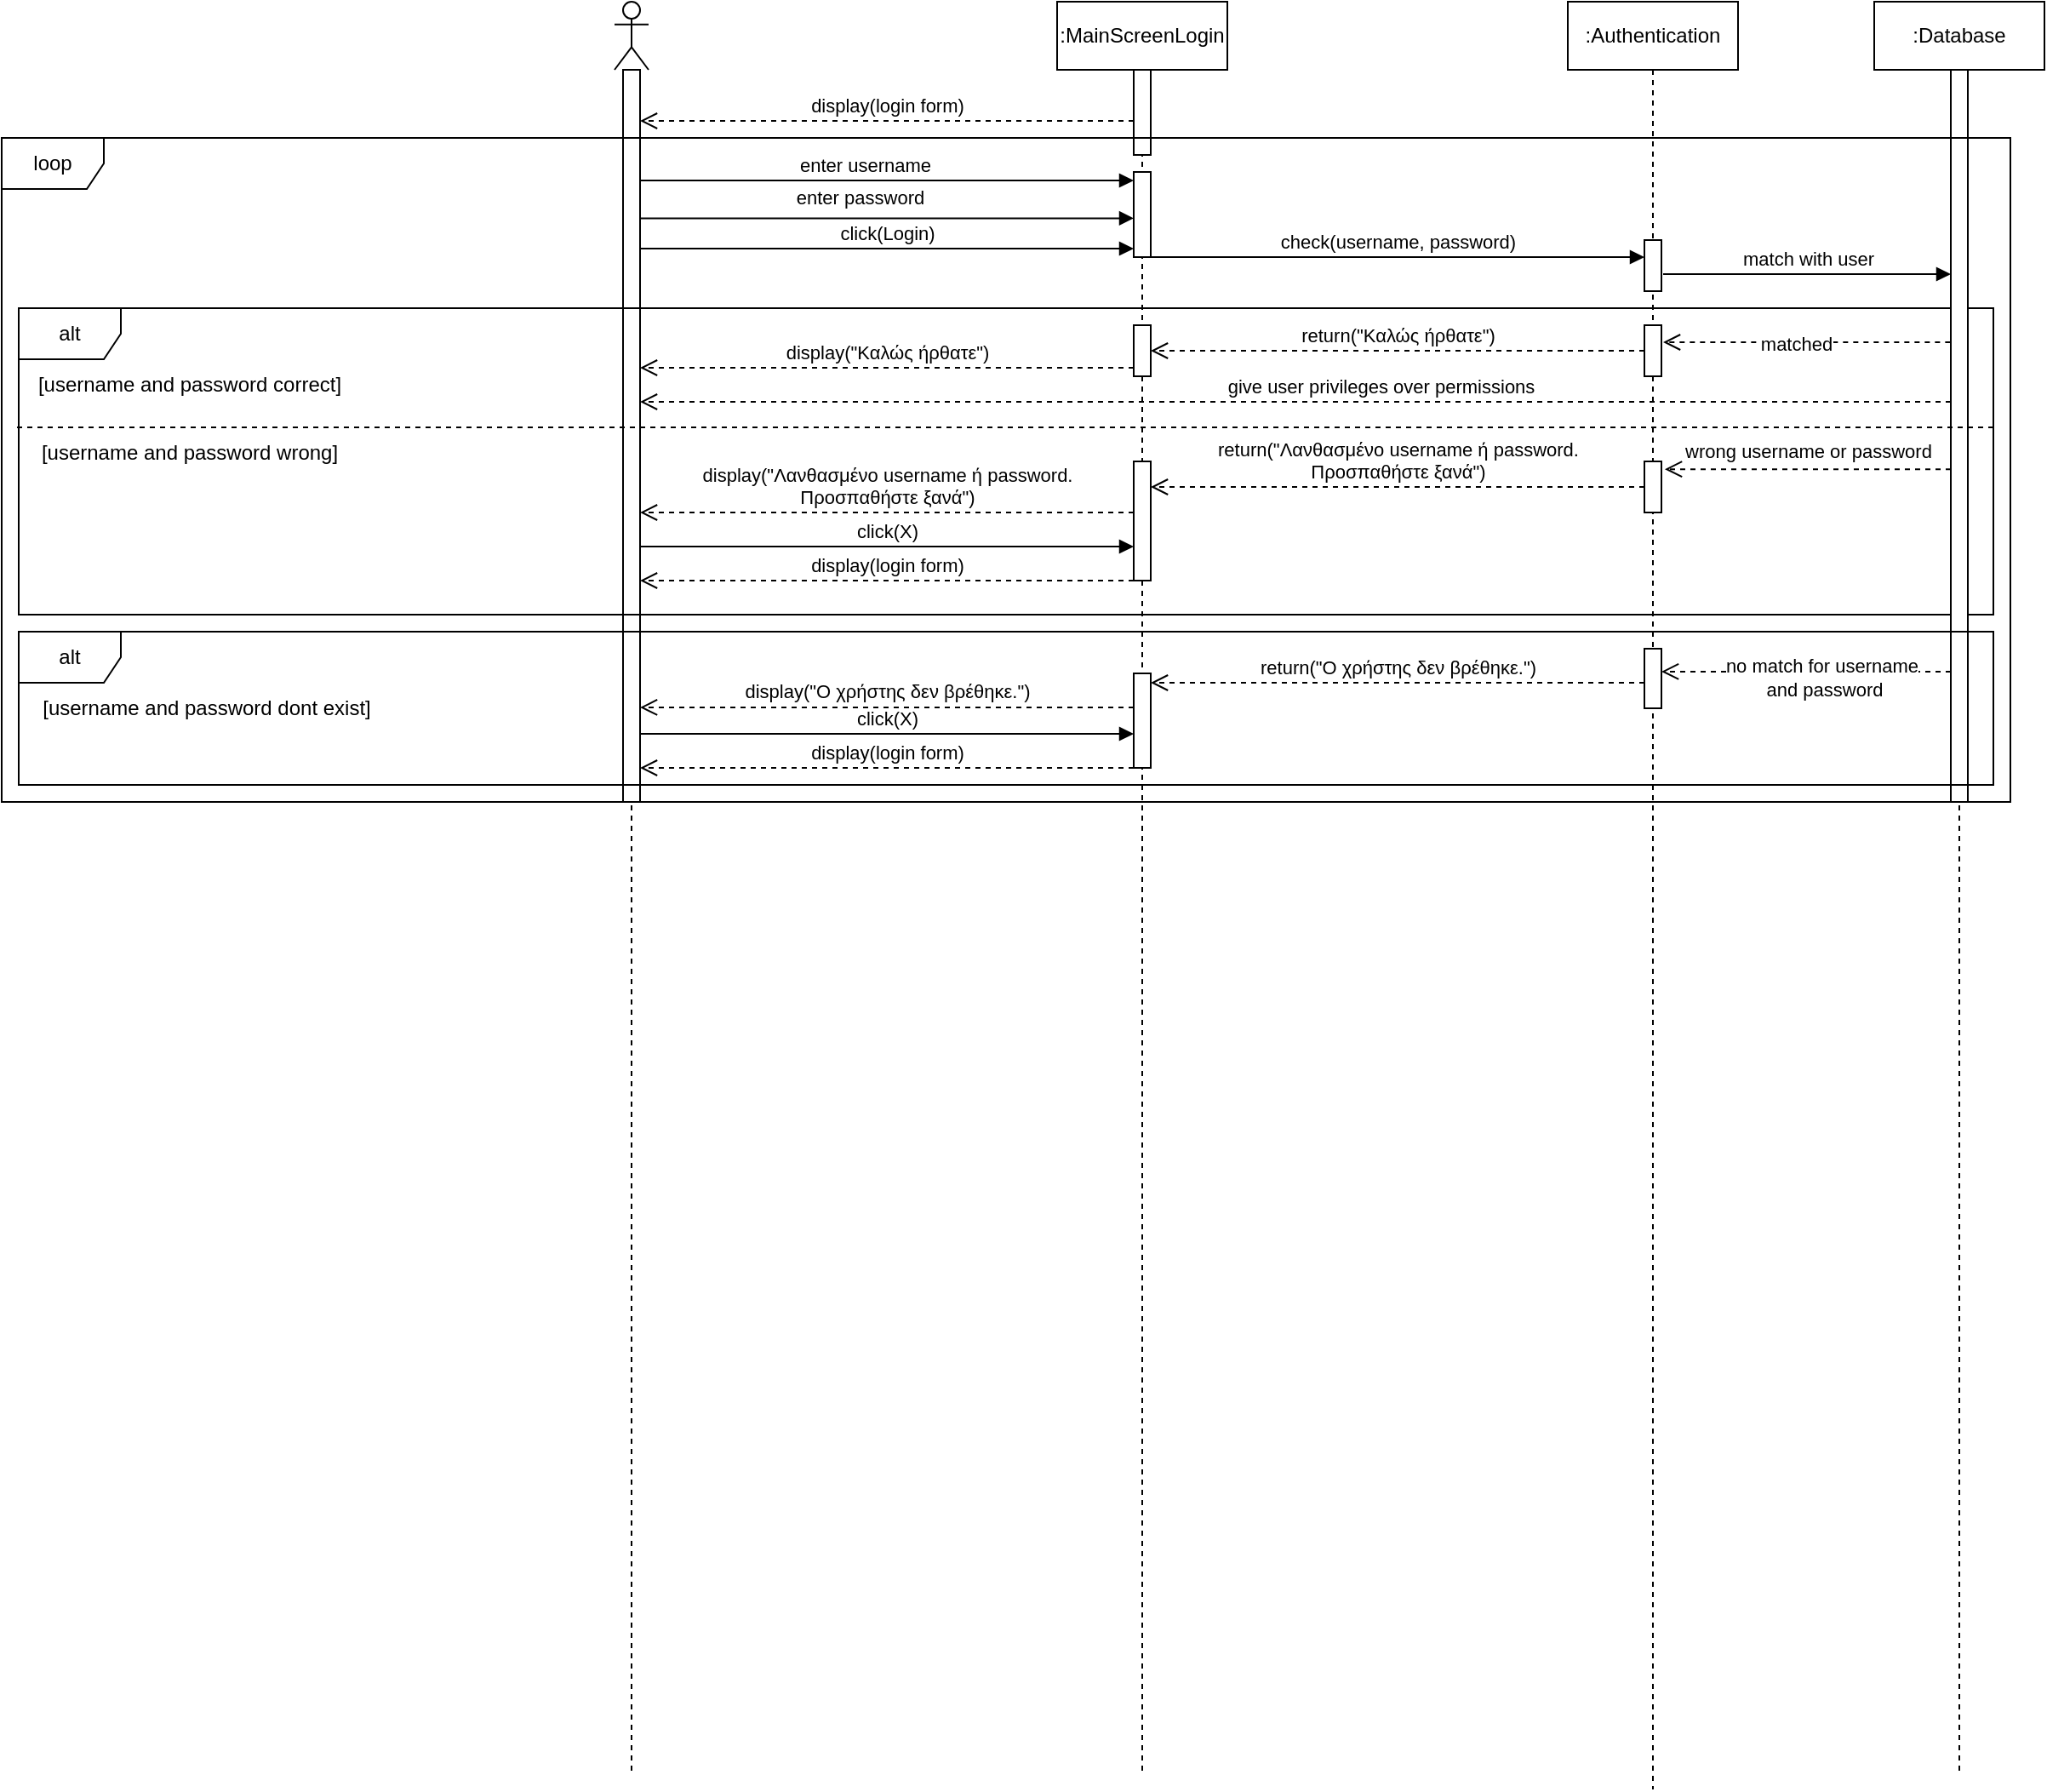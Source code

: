 <mxfile version="27.0.5">
  <diagram name="Σελίδα-1" id="OPwTdlBnQl_b4zdNLcP2">
    <mxGraphModel dx="1206" dy="1695" grid="1" gridSize="10" guides="1" tooltips="1" connect="1" arrows="1" fold="1" page="1" pageScale="1" pageWidth="827" pageHeight="1169" math="0" shadow="0" adaptiveColors="none">
      <root>
        <mxCell id="0" />
        <mxCell id="1" parent="0" />
        <mxCell id="mAhz6uwd19VNTwSY--s2-2" value="" style="shape=umlLifeline;perimeter=lifelinePerimeter;whiteSpace=wrap;html=1;container=1;dropTarget=0;collapsible=0;recursiveResize=0;outlineConnect=0;portConstraint=eastwest;newEdgeStyle={&quot;curved&quot;:0,&quot;rounded&quot;:0};participant=umlActor;" parent="1" vertex="1">
          <mxGeometry x="540" y="190" width="20" height="1040" as="geometry" />
        </mxCell>
        <mxCell id="mAhz6uwd19VNTwSY--s2-3" value="" style="html=1;points=[[0,0,0,0,5],[0,1,0,0,-5],[1,0,0,0,5],[1,1,0,0,-5]];perimeter=orthogonalPerimeter;outlineConnect=0;targetShapes=umlLifeline;portConstraint=eastwest;newEdgeStyle={&quot;curved&quot;:0,&quot;rounded&quot;:0};" parent="mAhz6uwd19VNTwSY--s2-2" vertex="1">
          <mxGeometry x="5" y="40" width="10" height="430" as="geometry" />
        </mxCell>
        <mxCell id="mAhz6uwd19VNTwSY--s2-6" value=":MainScreenLogin" style="shape=umlLifeline;perimeter=lifelinePerimeter;whiteSpace=wrap;html=1;container=1;dropTarget=0;collapsible=0;recursiveResize=0;outlineConnect=0;portConstraint=eastwest;newEdgeStyle={&quot;curved&quot;:0,&quot;rounded&quot;:0};" parent="1" vertex="1">
          <mxGeometry x="800" y="190" width="100" height="1040" as="geometry" />
        </mxCell>
        <mxCell id="mAhz6uwd19VNTwSY--s2-7" value="" style="html=1;points=[[0,0,0,0,5],[0,1,0,0,-5],[1,0,0,0,5],[1,1,0,0,-5]];perimeter=orthogonalPerimeter;outlineConnect=0;targetShapes=umlLifeline;portConstraint=eastwest;newEdgeStyle={&quot;curved&quot;:0,&quot;rounded&quot;:0};" parent="mAhz6uwd19VNTwSY--s2-6" vertex="1">
          <mxGeometry x="45" y="40" width="10" height="50" as="geometry" />
        </mxCell>
        <mxCell id="mAhz6uwd19VNTwSY--s2-8" value="" style="html=1;points=[[0,0,0,0,5],[0,1,0,0,-5],[1,0,0,0,5],[1,1,0,0,-5]];perimeter=orthogonalPerimeter;outlineConnect=0;targetShapes=umlLifeline;portConstraint=eastwest;newEdgeStyle={&quot;curved&quot;:0,&quot;rounded&quot;:0};" parent="mAhz6uwd19VNTwSY--s2-6" vertex="1">
          <mxGeometry x="45" y="100" width="10" height="50" as="geometry" />
        </mxCell>
        <mxCell id="mAhz6uwd19VNTwSY--s2-75" value="" style="html=1;points=[[0,0,0,0,5],[0,1,0,0,-5],[1,0,0,0,5],[1,1,0,0,-5]];perimeter=orthogonalPerimeter;outlineConnect=0;targetShapes=umlLifeline;portConstraint=eastwest;newEdgeStyle={&quot;curved&quot;:0,&quot;rounded&quot;:0};" parent="mAhz6uwd19VNTwSY--s2-6" vertex="1">
          <mxGeometry x="45" y="190" width="10" height="30" as="geometry" />
        </mxCell>
        <mxCell id="mAhz6uwd19VNTwSY--s2-10" value=":Database" style="shape=umlLifeline;perimeter=lifelinePerimeter;whiteSpace=wrap;html=1;container=1;dropTarget=0;collapsible=0;recursiveResize=0;outlineConnect=0;portConstraint=eastwest;newEdgeStyle={&quot;curved&quot;:0,&quot;rounded&quot;:0};" parent="1" vertex="1">
          <mxGeometry x="1280" y="190" width="100" height="1040" as="geometry" />
        </mxCell>
        <mxCell id="mAhz6uwd19VNTwSY--s2-18" value="alt" style="shape=umlFrame;whiteSpace=wrap;html=1;pointerEvents=0;" parent="mAhz6uwd19VNTwSY--s2-10" vertex="1">
          <mxGeometry x="-1090" y="180" width="1160" height="180" as="geometry" />
        </mxCell>
        <mxCell id="mAhz6uwd19VNTwSY--s2-78" value="" style="html=1;points=[[0,0,0,0,5],[0,1,0,0,-5],[1,0,0,0,5],[1,1,0,0,-5]];perimeter=orthogonalPerimeter;outlineConnect=0;targetShapes=umlLifeline;portConstraint=eastwest;newEdgeStyle={&quot;curved&quot;:0,&quot;rounded&quot;:0};" parent="mAhz6uwd19VNTwSY--s2-10" vertex="1">
          <mxGeometry x="45" y="40" width="10" height="430" as="geometry" />
        </mxCell>
        <mxCell id="mAhz6uwd19VNTwSY--s2-13" value="enter username" style="html=1;verticalAlign=bottom;endArrow=block;curved=0;rounded=0;entryX=0;entryY=0;entryDx=0;entryDy=5;entryPerimeter=0;" parent="1" source="mAhz6uwd19VNTwSY--s2-3" target="mAhz6uwd19VNTwSY--s2-8" edge="1">
          <mxGeometry x="-0.091" width="80" relative="1" as="geometry">
            <mxPoint x="560" y="290.0" as="sourcePoint" />
            <mxPoint x="778.81" y="290.0" as="targetPoint" />
            <mxPoint as="offset" />
          </mxGeometry>
        </mxCell>
        <mxCell id="mAhz6uwd19VNTwSY--s2-15" value="enter password" style="html=1;verticalAlign=bottom;endArrow=block;curved=0;rounded=0;entryX=0;entryY=0.544;entryDx=0;entryDy=0;entryPerimeter=0;" parent="1" source="mAhz6uwd19VNTwSY--s2-3" target="mAhz6uwd19VNTwSY--s2-8" edge="1">
          <mxGeometry x="-0.113" y="3" width="80" relative="1" as="geometry">
            <mxPoint x="560" y="320" as="sourcePoint" />
            <mxPoint x="850" y="316" as="targetPoint" />
            <mxPoint as="offset" />
          </mxGeometry>
        </mxCell>
        <mxCell id="mAhz6uwd19VNTwSY--s2-16" value="match with user" style="html=1;verticalAlign=bottom;endArrow=block;curved=0;rounded=0;" parent="1" edge="1">
          <mxGeometry width="80" relative="1" as="geometry">
            <mxPoint x="1156" y="350" as="sourcePoint" />
            <mxPoint x="1325" y="350" as="targetPoint" />
          </mxGeometry>
        </mxCell>
        <mxCell id="mAhz6uwd19VNTwSY--s2-21" value="loop" style="shape=umlFrame;whiteSpace=wrap;html=1;pointerEvents=0;" parent="1" vertex="1">
          <mxGeometry x="180" y="270" width="1180" height="390" as="geometry" />
        </mxCell>
        <mxCell id="mAhz6uwd19VNTwSY--s2-24" value="click(Login)" style="html=1;verticalAlign=bottom;endArrow=block;curved=0;rounded=0;entryX=0;entryY=1;entryDx=0;entryDy=-5;entryPerimeter=0;" parent="1" source="mAhz6uwd19VNTwSY--s2-3" target="mAhz6uwd19VNTwSY--s2-8" edge="1">
          <mxGeometry width="80" relative="1" as="geometry">
            <mxPoint x="556" y="340.0" as="sourcePoint" />
            <mxPoint x="840" y="340" as="targetPoint" />
          </mxGeometry>
        </mxCell>
        <mxCell id="mAhz6uwd19VNTwSY--s2-31" value=":Authentication" style="shape=umlLifeline;perimeter=lifelinePerimeter;whiteSpace=wrap;html=1;container=1;dropTarget=0;collapsible=0;recursiveResize=0;outlineConnect=0;portConstraint=eastwest;newEdgeStyle={&quot;curved&quot;:0,&quot;rounded&quot;:0};" parent="1" vertex="1">
          <mxGeometry x="1100" y="190" width="100" height="1050" as="geometry" />
        </mxCell>
        <mxCell id="mAhz6uwd19VNTwSY--s2-62" value="" style="html=1;points=[[0,0,0,0,5],[0,1,0,0,-5],[1,0,0,0,5],[1,1,0,0,-5]];perimeter=orthogonalPerimeter;outlineConnect=0;targetShapes=umlLifeline;portConstraint=eastwest;newEdgeStyle={&quot;curved&quot;:0,&quot;rounded&quot;:0};" parent="mAhz6uwd19VNTwSY--s2-31" vertex="1">
          <mxGeometry x="45" y="380" width="10" height="35" as="geometry" />
        </mxCell>
        <mxCell id="mAhz6uwd19VNTwSY--s2-39" value="" style="html=1;points=[[0,0,0,0,5],[0,1,0,0,-5],[1,0,0,0,5],[1,1,0,0,-5]];perimeter=orthogonalPerimeter;outlineConnect=0;targetShapes=umlLifeline;portConstraint=eastwest;newEdgeStyle={&quot;curved&quot;:0,&quot;rounded&quot;:0};" parent="mAhz6uwd19VNTwSY--s2-31" vertex="1">
          <mxGeometry x="45" y="270" width="10" height="30" as="geometry" />
        </mxCell>
        <mxCell id="mAhz6uwd19VNTwSY--s2-76" value="" style="html=1;points=[[0,0,0,0,5],[0,1,0,0,-5],[1,0,0,0,5],[1,1,0,0,-5]];perimeter=orthogonalPerimeter;outlineConnect=0;targetShapes=umlLifeline;portConstraint=eastwest;newEdgeStyle={&quot;curved&quot;:0,&quot;rounded&quot;:0};" parent="mAhz6uwd19VNTwSY--s2-31" vertex="1">
          <mxGeometry x="45" y="140" width="10" height="30" as="geometry" />
        </mxCell>
        <mxCell id="mAhz6uwd19VNTwSY--s2-79" value="" style="html=1;points=[[0,0,0,0,5],[0,1,0,0,-5],[1,0,0,0,5],[1,1,0,0,-5]];perimeter=orthogonalPerimeter;outlineConnect=0;targetShapes=umlLifeline;portConstraint=eastwest;newEdgeStyle={&quot;curved&quot;:0,&quot;rounded&quot;:0};" parent="mAhz6uwd19VNTwSY--s2-31" vertex="1">
          <mxGeometry x="45" y="190" width="10" height="30" as="geometry" />
        </mxCell>
        <mxCell id="mAhz6uwd19VNTwSY--s2-32" value="display(login form)" style="html=1;verticalAlign=bottom;endArrow=open;dashed=1;endSize=8;curved=0;rounded=0;exitX=0;exitY=1;exitDx=0;exitDy=-5;exitPerimeter=0;" parent="1" edge="1">
          <mxGeometry relative="1" as="geometry">
            <mxPoint x="845" y="260" as="sourcePoint" />
            <mxPoint x="555.0" y="260" as="targetPoint" />
          </mxGeometry>
        </mxCell>
        <mxCell id="mAhz6uwd19VNTwSY--s2-33" value="check(username, password)" style="html=1;verticalAlign=bottom;endArrow=block;curved=0;rounded=0;exitX=0.95;exitY=0.598;exitDx=0;exitDy=0;exitPerimeter=0;" parent="1" edge="1">
          <mxGeometry width="80" relative="1" as="geometry">
            <mxPoint x="854.5" y="340.0" as="sourcePoint" />
            <mxPoint x="1145" y="340.0" as="targetPoint" />
          </mxGeometry>
        </mxCell>
        <mxCell id="mAhz6uwd19VNTwSY--s2-49" value="matched" style="html=1;verticalAlign=bottom;endArrow=open;dashed=1;endSize=8;curved=0;rounded=0;exitX=-0.133;exitY=0.339;exitDx=0;exitDy=0;exitPerimeter=0;" parent="1" edge="1">
          <mxGeometry x="0.073" y="10" relative="1" as="geometry">
            <mxPoint x="1324.67" y="390.0" as="sourcePoint" />
            <mxPoint x="1156" y="390.0" as="targetPoint" />
            <mxPoint as="offset" />
          </mxGeometry>
        </mxCell>
        <mxCell id="mAhz6uwd19VNTwSY--s2-41" value="return(&quot;Καλώς ήρθατε&quot;)" style="html=1;verticalAlign=bottom;endArrow=open;dashed=1;endSize=8;curved=0;rounded=0;exitX=0;exitY=1;exitDx=0;exitDy=-5;exitPerimeter=0;" parent="1" target="mAhz6uwd19VNTwSY--s2-75" edge="1">
          <mxGeometry relative="1" as="geometry">
            <mxPoint x="1145" y="395" as="sourcePoint" />
            <mxPoint x="855" y="425" as="targetPoint" />
          </mxGeometry>
        </mxCell>
        <mxCell id="mAhz6uwd19VNTwSY--s2-17" value="display(&quot;Καλώς ήρθατε&quot;)" style="html=1;verticalAlign=bottom;endArrow=open;dashed=1;endSize=8;curved=0;rounded=0;exitX=0;exitY=1;exitDx=0;exitDy=-5;exitPerimeter=0;" parent="1" source="mAhz6uwd19VNTwSY--s2-75" target="mAhz6uwd19VNTwSY--s2-3" edge="1">
          <mxGeometry relative="1" as="geometry">
            <mxPoint x="845" y="435" as="sourcePoint" />
            <mxPoint x="555" y="435" as="targetPoint" />
            <mxPoint as="offset" />
          </mxGeometry>
        </mxCell>
        <mxCell id="mAhz6uwd19VNTwSY--s2-42" value="give user privileges over permissions" style="html=1;verticalAlign=bottom;endArrow=open;dashed=1;endSize=8;curved=0;rounded=0;exitX=0;exitY=1;exitDx=0;exitDy=-5;exitPerimeter=0;" parent="1" target="mAhz6uwd19VNTwSY--s2-3" edge="1">
          <mxGeometry x="-0.13" relative="1" as="geometry">
            <mxPoint x="1325" y="425" as="sourcePoint" />
            <mxPoint x="555" y="455" as="targetPoint" />
            <mxPoint as="offset" />
          </mxGeometry>
        </mxCell>
        <mxCell id="mAhz6uwd19VNTwSY--s2-20" value="[username and password correct]" style="text;html=1;align=center;verticalAlign=middle;resizable=0;points=[];autosize=1;strokeColor=none;fillColor=none;" parent="1" vertex="1">
          <mxGeometry x="190" y="400" width="200" height="30" as="geometry" />
        </mxCell>
        <mxCell id="mAhz6uwd19VNTwSY--s2-9" value="[username and password wrong]" style="text;html=1;align=center;verticalAlign=middle;resizable=0;points=[];autosize=1;strokeColor=none;fillColor=none;" parent="1" vertex="1">
          <mxGeometry x="190" y="440" width="200" height="30" as="geometry" />
        </mxCell>
        <mxCell id="mAhz6uwd19VNTwSY--s2-35" value="" style="html=1;points=[[0,0,0,0,5],[0,1,0,0,-5],[1,0,0,0,5],[1,1,0,0,-5]];perimeter=orthogonalPerimeter;outlineConnect=0;targetShapes=umlLifeline;portConstraint=eastwest;newEdgeStyle={&quot;curved&quot;:0,&quot;rounded&quot;:0};" parent="1" vertex="1">
          <mxGeometry x="845" y="460" width="10" height="70" as="geometry" />
        </mxCell>
        <mxCell id="mAhz6uwd19VNTwSY--s2-51" value="return(&quot;Λανθασμένο username ή password.&lt;div&gt;Προσπαθήστε ξανά&quot;)&lt;/div&gt;" style="html=1;verticalAlign=bottom;endArrow=open;dashed=1;endSize=8;curved=0;rounded=0;" parent="1" source="mAhz6uwd19VNTwSY--s2-39" target="mAhz6uwd19VNTwSY--s2-35" edge="1">
          <mxGeometry relative="1" as="geometry">
            <mxPoint x="1020" y="550" as="sourcePoint" />
            <mxPoint x="940" y="550" as="targetPoint" />
          </mxGeometry>
        </mxCell>
        <mxCell id="mAhz6uwd19VNTwSY--s2-46" value="&lt;div&gt;&lt;br&gt;&lt;/div&gt;&lt;div&gt;&lt;br&gt;&lt;/div&gt;" style="html=1;verticalAlign=bottom;endArrow=open;dashed=1;endSize=8;curved=0;rounded=0;entryX=1.2;entryY=0.529;entryDx=0;entryDy=0;entryPerimeter=0;" parent="1" edge="1">
          <mxGeometry x="-0.083" y="10" relative="1" as="geometry">
            <mxPoint x="1325" y="464.6" as="sourcePoint" />
            <mxPoint x="1157" y="464.6" as="targetPoint" />
            <mxPoint as="offset" />
          </mxGeometry>
        </mxCell>
        <mxCell id="mAhz6uwd19VNTwSY--s2-50" value="wrong username or password" style="edgeLabel;html=1;align=center;verticalAlign=middle;resizable=0;points=[];" parent="mAhz6uwd19VNTwSY--s2-46" vertex="1" connectable="0">
          <mxGeometry x="0.022" y="-5" relative="1" as="geometry">
            <mxPoint x="2" y="-6" as="offset" />
          </mxGeometry>
        </mxCell>
        <mxCell id="mAhz6uwd19VNTwSY--s2-53" value="display(&quot;Λανθασμένο username ή password.&lt;div&gt;Προσπαθήστε ξανά&quot;)&lt;/div&gt;" style="html=1;verticalAlign=bottom;endArrow=open;dashed=1;endSize=8;curved=0;rounded=0;exitX=0;exitY=1;exitDx=0;exitDy=-5;exitPerimeter=0;" parent="1" edge="1">
          <mxGeometry relative="1" as="geometry">
            <mxPoint x="845" y="490.0" as="sourcePoint" />
            <mxPoint x="555" y="490.0" as="targetPoint" />
          </mxGeometry>
        </mxCell>
        <mxCell id="mAhz6uwd19VNTwSY--s2-55" value="click(X)" style="html=1;verticalAlign=bottom;endArrow=block;curved=0;rounded=0;exitX=0.95;exitY=0.439;exitDx=0;exitDy=0;exitPerimeter=0;" parent="1" edge="1">
          <mxGeometry width="80" relative="1" as="geometry">
            <mxPoint x="554.5" y="510" as="sourcePoint" />
            <mxPoint x="845" y="510" as="targetPoint" />
          </mxGeometry>
        </mxCell>
        <mxCell id="mAhz6uwd19VNTwSY--s2-54" value="display(login form)" style="html=1;verticalAlign=bottom;endArrow=open;dashed=1;endSize=8;curved=0;rounded=0;exitX=0;exitY=1;exitDx=0;exitDy=-5;exitPerimeter=0;" parent="1" edge="1">
          <mxGeometry relative="1" as="geometry">
            <mxPoint x="845" y="530" as="sourcePoint" />
            <mxPoint x="555" y="530" as="targetPoint" />
          </mxGeometry>
        </mxCell>
        <mxCell id="mAhz6uwd19VNTwSY--s2-19" value="" style="endArrow=none;dashed=1;html=1;rounded=0;" parent="1" edge="1">
          <mxGeometry width="50" height="50" relative="1" as="geometry">
            <mxPoint x="1350" y="440" as="sourcePoint" />
            <mxPoint x="189" y="440" as="targetPoint" />
          </mxGeometry>
        </mxCell>
        <mxCell id="mAhz6uwd19VNTwSY--s2-30" value="alt" style="shape=umlFrame;whiteSpace=wrap;html=1;pointerEvents=0;" parent="1" vertex="1">
          <mxGeometry x="190" y="560" width="1160" height="90" as="geometry" />
        </mxCell>
        <mxCell id="mAhz6uwd19VNTwSY--s2-56" value="[username and password dont exist]" style="text;html=1;align=center;verticalAlign=middle;resizable=0;points=[];autosize=1;strokeColor=none;fillColor=none;" parent="1" vertex="1">
          <mxGeometry x="190" y="590" width="220" height="30" as="geometry" />
        </mxCell>
        <mxCell id="mAhz6uwd19VNTwSY--s2-80" value="" style="html=1;points=[[0,0,0,0,5],[0,1,0,0,-5],[1,0,0,0,5],[1,1,0,0,-5]];perimeter=orthogonalPerimeter;outlineConnect=0;targetShapes=umlLifeline;portConstraint=eastwest;newEdgeStyle={&quot;curved&quot;:0,&quot;rounded&quot;:0};" parent="1" vertex="1">
          <mxGeometry x="845" y="584.5" width="10" height="55.5" as="geometry" />
        </mxCell>
        <mxCell id="mAhz6uwd19VNTwSY--s2-72" value="display(&quot;Ο χρήστης δεν βρέθηκε.&lt;span style=&quot;background-color: light-dark(#ffffff, var(--ge-dark-color, #121212)); color: light-dark(rgb(0, 0, 0), rgb(255, 255, 255));&quot;&gt;&quot;)&lt;/span&gt;" style="html=1;verticalAlign=bottom;endArrow=open;dashed=1;endSize=8;curved=0;rounded=0;exitX=0;exitY=1;exitDx=0;exitDy=-5;exitPerimeter=0;" parent="1" edge="1">
          <mxGeometry relative="1" as="geometry">
            <mxPoint x="845" y="604.47" as="sourcePoint" />
            <mxPoint x="555" y="604.47" as="targetPoint" />
          </mxGeometry>
        </mxCell>
        <mxCell id="mAhz6uwd19VNTwSY--s2-74" value="click(X)" style="html=1;verticalAlign=bottom;endArrow=block;curved=0;rounded=0;exitX=0.95;exitY=0.439;exitDx=0;exitDy=0;exitPerimeter=0;" parent="1" edge="1">
          <mxGeometry width="80" relative="1" as="geometry">
            <mxPoint x="555" y="620" as="sourcePoint" />
            <mxPoint x="845" y="620" as="targetPoint" />
          </mxGeometry>
        </mxCell>
        <mxCell id="mAhz6uwd19VNTwSY--s2-73" value="display(login form)" style="html=1;verticalAlign=bottom;endArrow=open;dashed=1;endSize=8;curved=0;rounded=0;exitX=0;exitY=1;exitDx=0;exitDy=-5;exitPerimeter=0;" parent="1" edge="1">
          <mxGeometry relative="1" as="geometry">
            <mxPoint x="845" y="640" as="sourcePoint" />
            <mxPoint x="555" y="640" as="targetPoint" />
          </mxGeometry>
        </mxCell>
        <mxCell id="mAhz6uwd19VNTwSY--s2-71" value="return(&quot;Ο χρήστης δεν βρέθηκε.&lt;span style=&quot;background-color: light-dark(#ffffff, var(--ge-dark-color, #121212)); color: light-dark(rgb(0, 0, 0), rgb(255, 255, 255));&quot;&gt;&quot;)&lt;/span&gt;" style="html=1;verticalAlign=bottom;endArrow=open;dashed=1;endSize=8;curved=0;rounded=0;entryX=1.033;entryY=0.681;entryDx=0;entryDy=0;entryPerimeter=0;" parent="1" edge="1">
          <mxGeometry relative="1" as="geometry">
            <mxPoint x="1145" y="590" as="sourcePoint" />
            <mxPoint x="855" y="590" as="targetPoint" />
          </mxGeometry>
        </mxCell>
        <mxCell id="mAhz6uwd19VNTwSY--s2-69" value="&lt;div&gt;&lt;br&gt;&lt;/div&gt;&lt;div&gt;&lt;br&gt;&lt;/div&gt;" style="html=1;verticalAlign=bottom;endArrow=open;dashed=1;endSize=8;curved=0;rounded=0;" parent="1" target="mAhz6uwd19VNTwSY--s2-62" edge="1">
          <mxGeometry x="-0.083" y="10" relative="1" as="geometry">
            <mxPoint x="1325" y="583.45" as="sourcePoint" />
            <mxPoint x="1157" y="583.45" as="targetPoint" />
            <mxPoint as="offset" />
          </mxGeometry>
        </mxCell>
        <mxCell id="mAhz6uwd19VNTwSY--s2-70" value="no match for username&lt;div&gt;&amp;nbsp;and password&lt;/div&gt;" style="edgeLabel;html=1;align=center;verticalAlign=middle;resizable=0;points=[];" parent="mAhz6uwd19VNTwSY--s2-69" vertex="1" connectable="0">
          <mxGeometry x="0.022" y="-5" relative="1" as="geometry">
            <mxPoint x="11" y="8" as="offset" />
          </mxGeometry>
        </mxCell>
      </root>
    </mxGraphModel>
  </diagram>
</mxfile>

